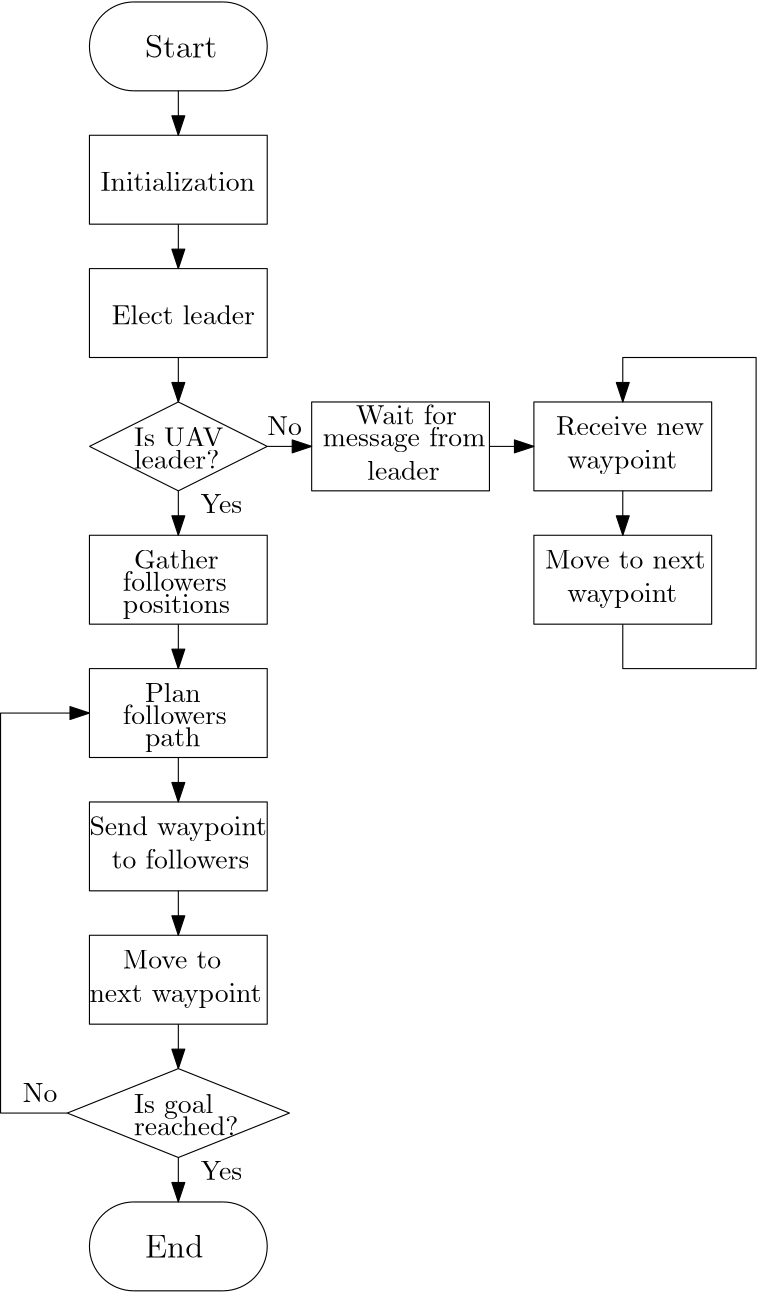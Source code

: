 <?xml version="1.0"?>
<!DOCTYPE ipe SYSTEM "ipe.dtd">
<ipe version="70218" creator="Ipe 7.2.28">
<info created="D:20240802104549" modified="D:20240802113037"/>
<ipestyle name="basic">
<symbol name="arrow/arc(spx)">
<path stroke="sym-stroke" fill="sym-stroke" pen="sym-pen">
0 0 m
-1 0.333 l
-1 -0.333 l
h
</path>
</symbol>
<symbol name="arrow/farc(spx)">
<path stroke="sym-stroke" fill="white" pen="sym-pen">
0 0 m
-1 0.333 l
-1 -0.333 l
h
</path>
</symbol>
<symbol name="arrow/ptarc(spx)">
<path stroke="sym-stroke" fill="sym-stroke" pen="sym-pen">
0 0 m
-1 0.333 l
-0.8 0 l
-1 -0.333 l
h
</path>
</symbol>
<symbol name="arrow/fptarc(spx)">
<path stroke="sym-stroke" fill="white" pen="sym-pen">
0 0 m
-1 0.333 l
-0.8 0 l
-1 -0.333 l
h
</path>
</symbol>
<symbol name="mark/circle(sx)" transformations="translations">
<path fill="sym-stroke">
0.6 0 0 0.6 0 0 e
0.4 0 0 0.4 0 0 e
</path>
</symbol>
<symbol name="mark/disk(sx)" transformations="translations">
<path fill="sym-stroke">
0.6 0 0 0.6 0 0 e
</path>
</symbol>
<symbol name="mark/fdisk(sfx)" transformations="translations">
<group>
<path fill="sym-fill">
0.5 0 0 0.5 0 0 e
</path>
<path fill="sym-stroke" fillrule="eofill">
0.6 0 0 0.6 0 0 e
0.4 0 0 0.4 0 0 e
</path>
</group>
</symbol>
<symbol name="mark/box(sx)" transformations="translations">
<path fill="sym-stroke" fillrule="eofill">
-0.6 -0.6 m
0.6 -0.6 l
0.6 0.6 l
-0.6 0.6 l
h
-0.4 -0.4 m
0.4 -0.4 l
0.4 0.4 l
-0.4 0.4 l
h
</path>
</symbol>
<symbol name="mark/square(sx)" transformations="translations">
<path fill="sym-stroke">
-0.6 -0.6 m
0.6 -0.6 l
0.6 0.6 l
-0.6 0.6 l
h
</path>
</symbol>
<symbol name="mark/fsquare(sfx)" transformations="translations">
<group>
<path fill="sym-fill">
-0.5 -0.5 m
0.5 -0.5 l
0.5 0.5 l
-0.5 0.5 l
h
</path>
<path fill="sym-stroke" fillrule="eofill">
-0.6 -0.6 m
0.6 -0.6 l
0.6 0.6 l
-0.6 0.6 l
h
-0.4 -0.4 m
0.4 -0.4 l
0.4 0.4 l
-0.4 0.4 l
h
</path>
</group>
</symbol>
<symbol name="mark/cross(sx)" transformations="translations">
<group>
<path fill="sym-stroke">
-0.43 -0.57 m
0.57 0.43 l
0.43 0.57 l
-0.57 -0.43 l
h
</path>
<path fill="sym-stroke">
-0.43 0.57 m
0.57 -0.43 l
0.43 -0.57 l
-0.57 0.43 l
h
</path>
</group>
</symbol>
<symbol name="arrow/fnormal(spx)">
<path stroke="sym-stroke" fill="white" pen="sym-pen">
0 0 m
-1 0.333 l
-1 -0.333 l
h
</path>
</symbol>
<symbol name="arrow/pointed(spx)">
<path stroke="sym-stroke" fill="sym-stroke" pen="sym-pen">
0 0 m
-1 0.333 l
-0.8 0 l
-1 -0.333 l
h
</path>
</symbol>
<symbol name="arrow/fpointed(spx)">
<path stroke="sym-stroke" fill="white" pen="sym-pen">
0 0 m
-1 0.333 l
-0.8 0 l
-1 -0.333 l
h
</path>
</symbol>
<symbol name="arrow/linear(spx)">
<path stroke="sym-stroke" pen="sym-pen">
-1 0.333 m
0 0 l
-1 -0.333 l
</path>
</symbol>
<symbol name="arrow/fdouble(spx)">
<path stroke="sym-stroke" fill="white" pen="sym-pen">
0 0 m
-1 0.333 l
-1 -0.333 l
h
-1 0 m
-2 0.333 l
-2 -0.333 l
h
</path>
</symbol>
<symbol name="arrow/double(spx)">
<path stroke="sym-stroke" fill="sym-stroke" pen="sym-pen">
0 0 m
-1 0.333 l
-1 -0.333 l
h
-1 0 m
-2 0.333 l
-2 -0.333 l
h
</path>
</symbol>
<symbol name="arrow/mid-normal(spx)">
<path stroke="sym-stroke" fill="sym-stroke" pen="sym-pen">
0.5 0 m
-0.5 0.333 l
-0.5 -0.333 l
h
</path>
</symbol>
<symbol name="arrow/mid-fnormal(spx)">
<path stroke="sym-stroke" fill="white" pen="sym-pen">
0.5 0 m
-0.5 0.333 l
-0.5 -0.333 l
h
</path>
</symbol>
<symbol name="arrow/mid-pointed(spx)">
<path stroke="sym-stroke" fill="sym-stroke" pen="sym-pen">
0.5 0 m
-0.5 0.333 l
-0.3 0 l
-0.5 -0.333 l
h
</path>
</symbol>
<symbol name="arrow/mid-fpointed(spx)">
<path stroke="sym-stroke" fill="white" pen="sym-pen">
0.5 0 m
-0.5 0.333 l
-0.3 0 l
-0.5 -0.333 l
h
</path>
</symbol>
<symbol name="arrow/mid-double(spx)">
<path stroke="sym-stroke" fill="sym-stroke" pen="sym-pen">
1 0 m
0 0.333 l
0 -0.333 l
h
0 0 m
-1 0.333 l
-1 -0.333 l
h
</path>
</symbol>
<symbol name="arrow/mid-fdouble(spx)">
<path stroke="sym-stroke" fill="white" pen="sym-pen">
1 0 m
0 0.333 l
0 -0.333 l
h
0 0 m
-1 0.333 l
-1 -0.333 l
h
</path>
</symbol>
<anglesize name="22.5 deg" value="22.5"/>
<anglesize name="30 deg" value="30"/>
<anglesize name="45 deg" value="45"/>
<anglesize name="60 deg" value="60"/>
<anglesize name="90 deg" value="90"/>
<arrowsize name="large" value="10"/>
<arrowsize name="small" value="5"/>
<arrowsize name="tiny" value="3"/>
<color name="blue" value="0 0 1"/>
<color name="brown" value="0.647 0.165 0.165"/>
<color name="darkblue" value="0 0 0.545"/>
<color name="darkcyan" value="0 0.545 0.545"/>
<color name="darkgray" value="0.663"/>
<color name="darkgreen" value="0 0.392 0"/>
<color name="darkmagenta" value="0.545 0 0.545"/>
<color name="darkorange" value="1 0.549 0"/>
<color name="darkred" value="0.545 0 0"/>
<color name="gold" value="1 0.843 0"/>
<color name="gray" value="0.745"/>
<color name="green" value="0 1 0"/>
<color name="lightblue" value="0.678 0.847 0.902"/>
<color name="lightcyan" value="0.878 1 1"/>
<color name="lightgray" value="0.827"/>
<color name="lightgreen" value="0.565 0.933 0.565"/>
<color name="lightyellow" value="1 1 0.878"/>
<color name="navy" value="0 0 0.502"/>
<color name="orange" value="1 0.647 0"/>
<color name="pink" value="1 0.753 0.796"/>
<color name="purple" value="0.627 0.125 0.941"/>
<color name="red" value="1 0 0"/>
<color name="seagreen" value="0.18 0.545 0.341"/>
<color name="turquoise" value="0.251 0.878 0.816"/>
<color name="violet" value="0.933 0.51 0.933"/>
<color name="yellow" value="1 1 0"/>
<dashstyle name="dash dot dotted" value="[4 2 1 2 1 2] 0"/>
<dashstyle name="dash dotted" value="[4 2 1 2] 0"/>
<dashstyle name="dashed" value="[4] 0"/>
<dashstyle name="dotted" value="[1 3] 0"/>
<gridsize name="10 pts (~3.5 mm)" value="10"/>
<gridsize name="14 pts (~5 mm)" value="14"/>
<gridsize name="16 pts (~6 mm)" value="16"/>
<gridsize name="20 pts (~7 mm)" value="20"/>
<gridsize name="28 pts (~10 mm)" value="28"/>
<gridsize name="32 pts (~12 mm)" value="32"/>
<gridsize name="4 pts" value="4"/>
<gridsize name="56 pts (~20 mm)" value="56"/>
<gridsize name="8 pts (~3 mm)" value="8"/>
<opacity name="10%" value="0.1"/>
<opacity name="30%" value="0.3"/>
<opacity name="50%" value="0.5"/>
<opacity name="75%" value="0.75"/>
<pen name="fat" value="1.2"/>
<pen name="heavier" value="0.8"/>
<pen name="ultrafat" value="2"/>
<symbolsize name="large" value="5"/>
<symbolsize name="small" value="2"/>
<symbolsize name="tiny" value="1.1"/>
<textsize name="Huge" value="\Huge"/>
<textsize name="LARGE" value="\LARGE"/>
<textsize name="Large" value="\Large"/>
<textsize name="footnote" value="\footnotesize"/>
<textsize name="huge" value="\huge"/>
<textsize name="large" value="\large"/>
<textsize name="script" value="\scriptsize"/>
<textsize name="small" value="\small"/>
<textsize name="tiny" value="\tiny"/>
<textstyle name="center" begin="\begin{center}" end="\end{center}"/>
<textstyle name="item" begin="\begin{itemize}\item{}" end="\end{itemize}"/>
<textstyle name="itemize" begin="\begin{itemize}" end="\end{itemize}"/>
<tiling name="falling" angle="-60" step="4" width="1"/>
<tiling name="rising" angle="30" step="4" width="1"/>
</ipestyle>
<page>
<layer name="alpha"/>
<view layers="alpha" active="alpha"/>
<path layer="alpha" matrix="1 0 0 1 144 64" stroke="black">
128 752 m
16 0 0 16 128 736 128 720 a
</path>
<path matrix="-1 0 0 -1 432 1536" stroke="black">
128 752 m
16 0 0 16 128 736 128 720 a
</path>
<path matrix="1 0 0 1 144 64" stroke="black">
128 752 m
160 752 l
</path>
<path matrix="1 0 0 1 144 64" stroke="black">
128 720 m
160 720 l
</path>
<text matrix="1 0 0 1 4 0" transformations="translations" pos="272 796" stroke="black" type="label" width="26.013" height="8.169" depth="0" valign="baseline" size="large">Start</text>
<path stroke="black" arrow="normal/normal">
288 784 m
288 768 l
</path>
<path matrix="1 0 0 1 176 -48" stroke="black">
80 816 m
80 784 l
144 784 l
144 816 l
h
</path>
<text transformations="translations" pos="260 748" stroke="black" type="label" width="55.625" height="6.918" depth="0" valign="baseline">Initialization</text>
<path stroke="black" arrow="normal/normal">
288 736 m
288 720 l
</path>
<path matrix="1 0 0 1 176 -96" stroke="black">
80 816 m
80 784 l
144 784 l
144 816 l
h
</path>
<text transformations="translations" pos="264 700" stroke="black" type="label" width="51.64" height="6.918" depth="0" valign="baseline">Elect leader</text>
<path stroke="black" arrow="normal/normal">
288 688 m
288 672 l
</path>
<text matrix="1 0 0 1 8 0" transformations="translations" pos="264 656" stroke="black" type="label" width="32.157" height="6.808" depth="0" valign="baseline">Is UAV</text>
<text matrix="1 0 0 1 8 0" transformations="translations" pos="264 648" stroke="black" type="label" width="30.746" height="6.918" depth="0" valign="baseline">leader?</text>
<path stroke="black">
256 656 m
288 672 l
320 656 l
288 640 l
256 656 l
</path>
<path stroke="black" arrow="normal/normal">
288 640 m
288 624 l
</path>
<text transformations="translations" pos="296 632" stroke="black" type="label" width="14.999" height="6.808" depth="0" valign="baseline">Yes</text>
<path stroke="black" arrow="normal/normal">
320 656 m
336 656 l
</path>
<text transformations="translations" pos="320 660" stroke="black" type="label" width="12.453" height="6.808" depth="0" valign="baseline">No</text>
<path matrix="1 0 0 1 176 -192" stroke="black">
80 816 m
80 784 l
144 784 l
144 816 l
h
</path>
<text matrix="1 0 0 1 8 12" transformations="translations" pos="264 600" stroke="black" type="label" width="30.538" height="6.918" depth="0" valign="baseline">Gather</text>
<text matrix="1 0 0 1 0 24" transformations="translations" pos="268 580" stroke="black" type="label" width="37.443" height="6.918" depth="0" valign="baseline">followers</text>
<text matrix="1 0 0 1 4 52" transformations="translations" pos="264 544" stroke="black" type="label" width="38.578" height="6.661" depth="1.93" valign="baseline">positions</text>
<path stroke="black" arrow="normal/normal">
288 592 m
288 576 l
</path>
<path matrix="1 0 0 1 176 -240" stroke="black">
80 816 m
80 784 l
144 784 l
144 816 l
h
</path>
<text matrix="1 0 0 1 8 -4" transformations="translations" pos="268 568" stroke="black" type="label" width="20.064" height="6.918" depth="0" valign="baseline">Plan</text>
<text matrix="1 0 0 1 8 36" transformations="translations" pos="260 520" stroke="black" type="label" width="37.443" height="6.918" depth="0" valign="baseline">followers</text>
<text matrix="1 0 0 1 -36 28" transformations="translations" pos="312 520" stroke="black" type="label" width="19.925" height="6.926" depth="1.93" valign="baseline">path</text>
<path stroke="black" arrow="normal/normal">
288 544 m
288 528 l
</path>
<path matrix="1 0 0 1 176 -288" stroke="black">
80 816 m
80 784 l
144 784 l
144 816 l
h
</path>
<text matrix="1 0 0 1 -8 0" transformations="translations" pos="264 516" stroke="black" type="label" width="63.927" height="6.926" depth="1.93" valign="baseline">Send waypoint</text>
<text transformations="translations" pos="264 504" stroke="black" type="label" width="49.62" height="6.918" depth="0" valign="baseline">to followers</text>
<path stroke="black" arrow="normal/normal">
288 496 m
288 480 l
</path>
<path matrix="1 0 0 1 176 -336" stroke="black">
80 816 m
80 784 l
144 784 l
144 816 l
h
</path>
<text matrix="1 0 0 1 4 0" transformations="translations" pos="264 468" stroke="black" type="label" width="35.423" height="6.808" depth="0" valign="baseline">Move to</text>
<text matrix="1 0 0 1 36 0" transformations="translations" pos="220 456" stroke="black" type="label" width="61.99" height="6.661" depth="1.93" valign="baseline">next waypoint</text>
<path stroke="black" arrow="normal/normal">
288 448 m
288 432 l
</path>
<path stroke="black">
288 432 m
328 416 l
288 400 l
248 416 l
288 432 l
288 432 l
</path>
<text matrix="1 0 0 1 4 0" transformations="translations" pos="268 416" stroke="black" type="label" width="28.56" height="6.926" depth="1.93" valign="baseline">Is goal</text>
<text matrix="1 0 0 1 4 16" transformations="translations" pos="268 392" stroke="black" type="label" width="37.664" height="6.918" depth="0" valign="baseline">reached?</text>
<path stroke="black" arrow="normal/normal">
248 416 m
224 416 l
224 560 l
256 560 l
</path>
<text transformations="translations" pos="232 420" stroke="black" type="label" width="12.453" height="6.808" depth="0" valign="baseline">No</text>
<path stroke="black" arrow="normal/normal">
288 400 m
288 384 l
</path>
<text transformations="translations" pos="296 392" stroke="black" type="label" width="14.999" height="6.808" depth="0" valign="baseline">Yes</text>
<path matrix="1 0 0 1 144 -368" stroke="black">
128 752 m
16 0 0 16 128 736 128 720 a
</path>
<path matrix="-1 0 0 -1 432 1104" stroke="black">
128 752 m
16 0 0 16 128 736 128 720 a
</path>
<path matrix="1 0 0 1 144 -368" stroke="black">
128 752 m
160 752 l
</path>
<path matrix="1 0 0 1 144 -368" stroke="black">
128 720 m
160 720 l
</path>
<text matrix="1 0 0 1 4 0" transformations="translations" pos="272 364" stroke="black" type="label" width="20.971" height="8.302" depth="0" valign="baseline" size="large">End</text>
<path matrix="1 0 0 1 256 -144" stroke="black">
80 816 m
80 784 l
144 784 l
144 816 l
h
</path>
<text matrix="1 0 0 1 8 4" transformations="translations" pos="344 660" stroke="black" type="label" width="36.281" height="6.918" depth="0" valign="baseline">Wait for</text>
<text matrix="1 0 0 1 -4 8" transformations="translations" pos="344 648" stroke="black" type="label" width="58.531" height="6.926" depth="1.93" valign="baseline">message from</text>
<text matrix="1 0 0 1 -4 20" transformations="translations" pos="360 624" stroke="black" type="label" width="26.041" height="6.918" depth="0" valign="baseline">leader</text>
<path stroke="black" arrow="normal/normal">
400 656 m
416 656 l
</path>
<path matrix="1 0 0 1 336 -144" stroke="black">
80 816 m
80 784 l
144 784 l
144 816 l
h
</path>
<text matrix="1 0 0 1 4 -4" transformations="translations" pos="420 664" stroke="black" type="label" width="53.272" height="6.808" depth="0" valign="baseline">Receive new</text>
<text matrix="1 0 0 1 8 -4" transformations="translations" pos="420 652" stroke="black" type="label" width="39.574" height="6.661" depth="1.93" valign="baseline">waypoint</text>
<path stroke="black" arrow="normal/normal">
448 640 m
448 624 l
</path>
<path matrix="1 0 0 1 336 -192" stroke="black">
80 816 m
80 784 l
144 784 l
144 816 l
h
</path>
<text matrix="1 0 0 1 -4 0" transformations="translations" pos="424 612" stroke="black" type="label" width="61.16" height="6.808" depth="0" valign="baseline">Move to next
</text>
<text matrix="1 0 0 1 -16 -4" transformations="translations" pos="444 604" stroke="black" type="label" width="39.574" height="6.661" depth="1.93" valign="baseline">waypoint</text>
<path stroke="black" arrow="normal/normal">
448 592 m
448 576 l
496 576 l
496 688 l
448 688 l
448 672 l
</path>
</page>
</ipe>
